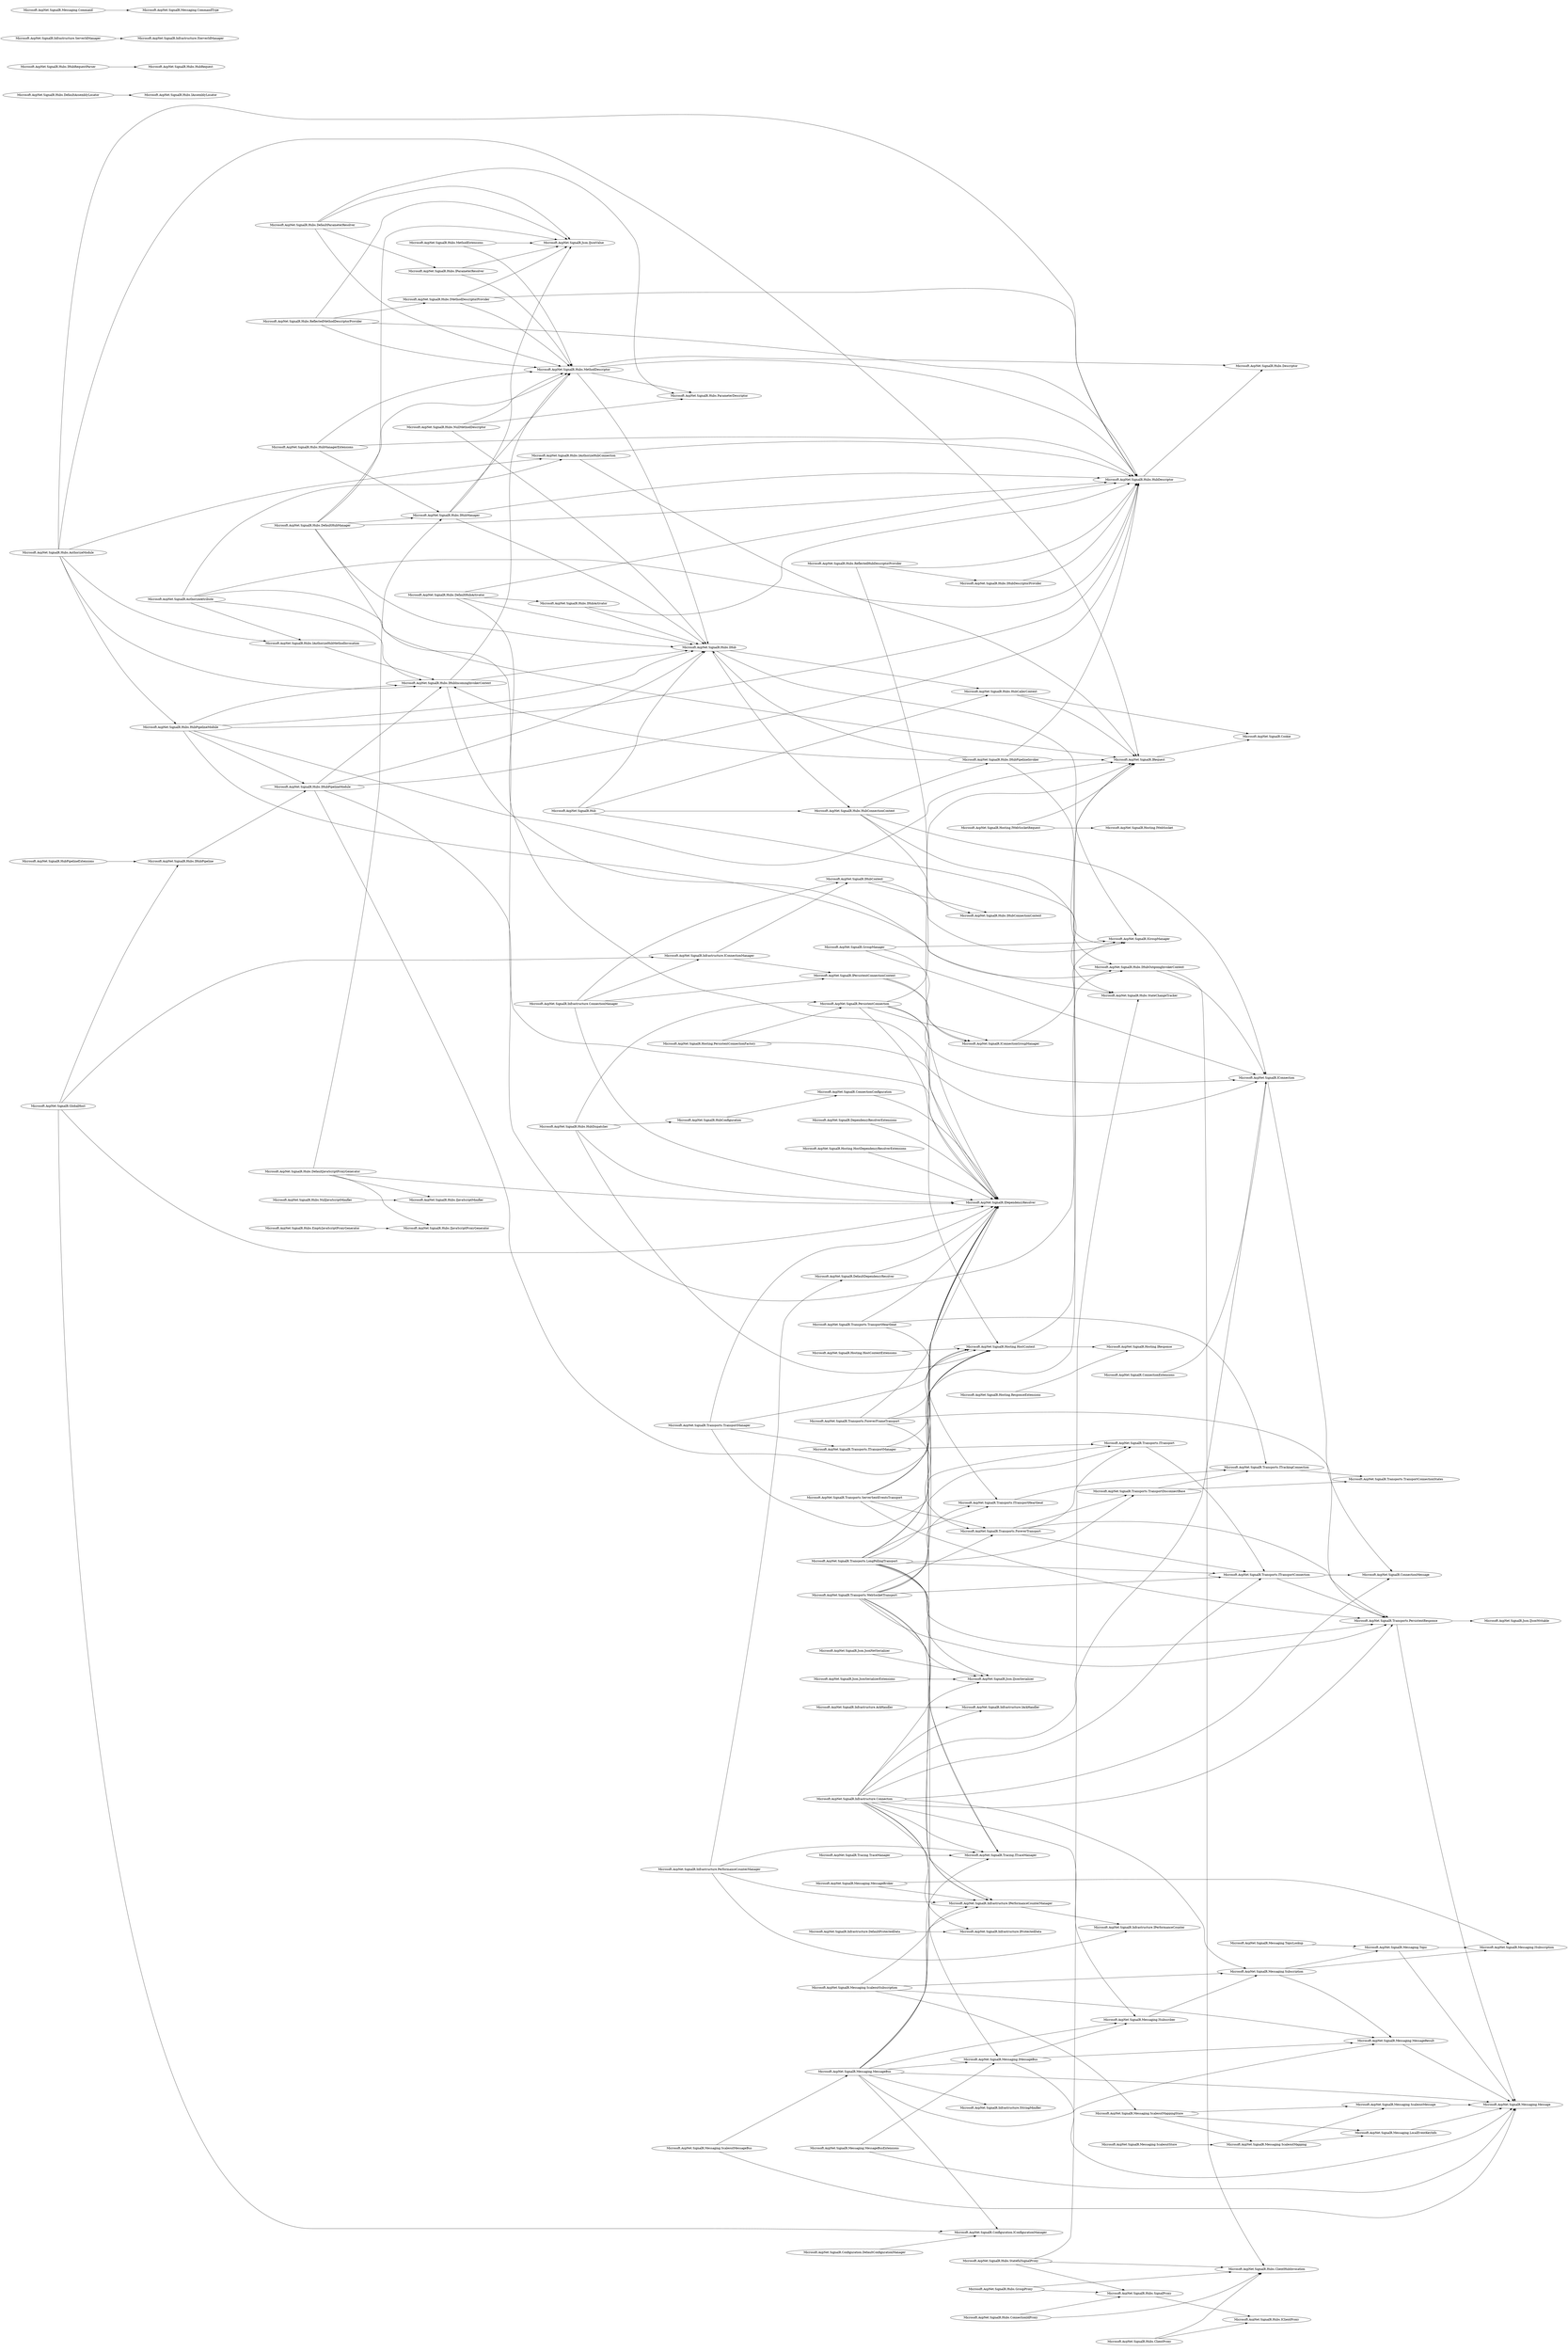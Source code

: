 digraph G {
    page="40,60"; 
    ratio=auto;
    rankdir=LR;
    fontsize=10;
   "Microsoft.AspNet.SignalR.AuthorizeAttribute" -> { rank=none; "Microsoft.AspNet.SignalR.Hubs.HubDescriptor"; "Microsoft.AspNet.SignalR.Hubs.IAuthorizeHubConnection"; "Microsoft.AspNet.SignalR.Hubs.IAuthorizeHubMethodInvocation"; "Microsoft.AspNet.SignalR.Hubs.IHubIncomingInvokerContext"; "Microsoft.AspNet.SignalR.IRequest" }
   "Microsoft.AspNet.SignalR.Configuration.DefaultConfigurationManager" -> { rank=none; "Microsoft.AspNet.SignalR.Configuration.IConfigurationManager" }
   "Microsoft.AspNet.SignalR.ConnectionConfiguration" -> { rank=none; "Microsoft.AspNet.SignalR.IDependencyResolver" }
   "Microsoft.AspNet.SignalR.ConnectionExtensions" -> { rank=none; "Microsoft.AspNet.SignalR.IConnection" }
   "Microsoft.AspNet.SignalR.DefaultDependencyResolver" -> { rank=none; "Microsoft.AspNet.SignalR.IDependencyResolver" }
   "Microsoft.AspNet.SignalR.DependencyResolverExtensions" -> { rank=none; "Microsoft.AspNet.SignalR.IDependencyResolver" }
   "Microsoft.AspNet.SignalR.GlobalHost" -> { rank=none; "Microsoft.AspNet.SignalR.Configuration.IConfigurationManager"; "Microsoft.AspNet.SignalR.Hubs.IHubPipeline"; "Microsoft.AspNet.SignalR.IDependencyResolver"; "Microsoft.AspNet.SignalR.Infrastructure.IConnectionManager" }
   "Microsoft.AspNet.SignalR.GroupManager" -> { rank=none; "Microsoft.AspNet.SignalR.IConnection"; "Microsoft.AspNet.SignalR.IConnectionGroupManager"; "Microsoft.AspNet.SignalR.IGroupManager" }
   "Microsoft.AspNet.SignalR.Hosting.HostContext" -> { rank=none; "Microsoft.AspNet.SignalR.Hosting.IResponse"; "Microsoft.AspNet.SignalR.IRequest" }
   "Microsoft.AspNet.SignalR.Hosting.HostContextExtensions" -> { rank=none; "Microsoft.AspNet.SignalR.Hosting.HostContext" }
   "Microsoft.AspNet.SignalR.Hosting.HostDependencyResolverExtensions" -> { rank=none; "Microsoft.AspNet.SignalR.IDependencyResolver" }
   "Microsoft.AspNet.SignalR.Hosting.IWebSocketRequest" -> { rank=none; "Microsoft.AspNet.SignalR.Hosting.IWebSocket"; "Microsoft.AspNet.SignalR.IRequest" }
   "Microsoft.AspNet.SignalR.Hosting.PersistentConnectionFactory" -> { rank=none; "Microsoft.AspNet.SignalR.IDependencyResolver"; "Microsoft.AspNet.SignalR.PersistentConnection" }
   "Microsoft.AspNet.SignalR.Hosting.ResponseExtensions" -> { rank=none; "Microsoft.AspNet.SignalR.Hosting.IResponse" }
   "Microsoft.AspNet.SignalR.Hub" -> { rank=none; "Microsoft.AspNet.SignalR.Hubs.HubCallerContext"; "Microsoft.AspNet.SignalR.Hubs.HubConnectionContext"; "Microsoft.AspNet.SignalR.Hubs.IHub"; "Microsoft.AspNet.SignalR.IGroupManager" }
   "Microsoft.AspNet.SignalR.HubConfiguration" -> { rank=none; "Microsoft.AspNet.SignalR.ConnectionConfiguration" }
   "Microsoft.AspNet.SignalR.HubPipelineExtensions" -> { rank=none; "Microsoft.AspNet.SignalR.Hubs.IHubPipeline" }
   "Microsoft.AspNet.SignalR.Hubs.AuthorizeModule" -> { rank=none; "Microsoft.AspNet.SignalR.Hubs.HubDescriptor"; "Microsoft.AspNet.SignalR.Hubs.HubPipelineModule"; "Microsoft.AspNet.SignalR.Hubs.IAuthorizeHubConnection"; "Microsoft.AspNet.SignalR.Hubs.IAuthorizeHubMethodInvocation"; "Microsoft.AspNet.SignalR.Hubs.IHubIncomingInvokerContext"; "Microsoft.AspNet.SignalR.IRequest" }
   "Microsoft.AspNet.SignalR.Hubs.ClientProxy" -> { rank=none; "Microsoft.AspNet.SignalR.Hubs.ClientHubInvocation"; "Microsoft.AspNet.SignalR.Hubs.IClientProxy" }
   "Microsoft.AspNet.SignalR.Hubs.ConnectionIdProxy" -> { rank=none; "Microsoft.AspNet.SignalR.Hubs.ClientHubInvocation"; "Microsoft.AspNet.SignalR.Hubs.SignalProxy" }
   "Microsoft.AspNet.SignalR.Hubs.DefaultAssemblyLocator" -> { rank=none; "Microsoft.AspNet.SignalR.Hubs.IAssemblyLocator" }
   "Microsoft.AspNet.SignalR.Hubs.DefaultHubActivator" -> { rank=none; "Microsoft.AspNet.SignalR.Hubs.HubDescriptor"; "Microsoft.AspNet.SignalR.Hubs.IHub"; "Microsoft.AspNet.SignalR.Hubs.IHubActivator"; "Microsoft.AspNet.SignalR.IDependencyResolver" }
   "Microsoft.AspNet.SignalR.Hubs.DefaultHubManager" -> { rank=none; "Microsoft.AspNet.SignalR.Hubs.HubDescriptor"; "Microsoft.AspNet.SignalR.Hubs.IHub"; "Microsoft.AspNet.SignalR.Hubs.IHubManager"; "Microsoft.AspNet.SignalR.Hubs.MethodDescriptor"; "Microsoft.AspNet.SignalR.IDependencyResolver"; "Microsoft.AspNet.SignalR.Json.IJsonValue" }
   "Microsoft.AspNet.SignalR.Hubs.DefaultJavaScriptProxyGenerator" -> { rank=none; "Microsoft.AspNet.SignalR.Hubs.IHubManager"; "Microsoft.AspNet.SignalR.Hubs.IJavaScriptMinifier"; "Microsoft.AspNet.SignalR.Hubs.IJavaScriptProxyGenerator"; "Microsoft.AspNet.SignalR.IDependencyResolver" }
   "Microsoft.AspNet.SignalR.Hubs.DefaultParameterResolver" -> { rank=none; "Microsoft.AspNet.SignalR.Hubs.IParameterResolver"; "Microsoft.AspNet.SignalR.Hubs.MethodDescriptor"; "Microsoft.AspNet.SignalR.Hubs.ParameterDescriptor"; "Microsoft.AspNet.SignalR.Json.IJsonValue" }
   "Microsoft.AspNet.SignalR.Hubs.EmptyJavaScriptProxyGenerator" -> { rank=none; "Microsoft.AspNet.SignalR.Hubs.IJavaScriptProxyGenerator" }
   "Microsoft.AspNet.SignalR.Hubs.GroupProxy" -> { rank=none; "Microsoft.AspNet.SignalR.Hubs.ClientHubInvocation"; "Microsoft.AspNet.SignalR.Hubs.SignalProxy" }
   "Microsoft.AspNet.SignalR.Hubs.HubCallerContext" -> { rank=none; "Microsoft.AspNet.SignalR.Cookie"; "Microsoft.AspNet.SignalR.IRequest" }
   "Microsoft.AspNet.SignalR.Hubs.HubConnectionContext" -> { rank=none; "Microsoft.AspNet.SignalR.Hubs.IHubConnectionContext"; "Microsoft.AspNet.SignalR.Hubs.IHubPipelineInvoker"; "Microsoft.AspNet.SignalR.Hubs.StateChangeTracker"; "Microsoft.AspNet.SignalR.IConnection" }
   "Microsoft.AspNet.SignalR.Hubs.HubDescriptor" -> { rank=none; "Microsoft.AspNet.SignalR.Hubs.Descriptor" }
   "Microsoft.AspNet.SignalR.Hubs.HubDispatcher" -> { rank=none; "Microsoft.AspNet.SignalR.Hosting.HostContext"; "Microsoft.AspNet.SignalR.HubConfiguration"; "Microsoft.AspNet.SignalR.IDependencyResolver"; "Microsoft.AspNet.SignalR.PersistentConnection" }
   "Microsoft.AspNet.SignalR.Hubs.HubManagerExtensions" -> { rank=none; "Microsoft.AspNet.SignalR.Hubs.HubDescriptor"; "Microsoft.AspNet.SignalR.Hubs.IHubManager"; "Microsoft.AspNet.SignalR.Hubs.MethodDescriptor" }
   "Microsoft.AspNet.SignalR.Hubs.HubPipelineModule" -> { rank=none; "Microsoft.AspNet.SignalR.Hubs.HubDescriptor"; "Microsoft.AspNet.SignalR.Hubs.IHub"; "Microsoft.AspNet.SignalR.Hubs.IHubIncomingInvokerContext"; "Microsoft.AspNet.SignalR.Hubs.IHubOutgoingInvokerContext"; "Microsoft.AspNet.SignalR.Hubs.IHubPipelineModule"; "Microsoft.AspNet.SignalR.IRequest" }
   "Microsoft.AspNet.SignalR.Hubs.IAuthorizeHubConnection" -> { rank=none; "Microsoft.AspNet.SignalR.Hubs.HubDescriptor"; "Microsoft.AspNet.SignalR.IRequest" }
   "Microsoft.AspNet.SignalR.Hubs.IAuthorizeHubMethodInvocation" -> { rank=none; "Microsoft.AspNet.SignalR.Hubs.IHubIncomingInvokerContext" }
   "Microsoft.AspNet.SignalR.Hubs.IHub" -> { rank=none; "Microsoft.AspNet.SignalR.Hubs.HubCallerContext"; "Microsoft.AspNet.SignalR.Hubs.HubConnectionContext"; "Microsoft.AspNet.SignalR.IGroupManager" }
   "Microsoft.AspNet.SignalR.Hubs.IHubActivator" -> { rank=none; "Microsoft.AspNet.SignalR.Hubs.HubDescriptor"; "Microsoft.AspNet.SignalR.Hubs.IHub" }
   "Microsoft.AspNet.SignalR.Hubs.IHubDescriptorProvider" -> { rank=none; "Microsoft.AspNet.SignalR.Hubs.HubDescriptor" }
   "Microsoft.AspNet.SignalR.Hubs.IHubIncomingInvokerContext" -> { rank=none; "Microsoft.AspNet.SignalR.Hubs.IHub"; "Microsoft.AspNet.SignalR.Hubs.MethodDescriptor"; "Microsoft.AspNet.SignalR.Hubs.StateChangeTracker" }
   "Microsoft.AspNet.SignalR.Hubs.IHubManager" -> { rank=none; "Microsoft.AspNet.SignalR.Hubs.HubDescriptor"; "Microsoft.AspNet.SignalR.Hubs.IHub"; "Microsoft.AspNet.SignalR.Hubs.MethodDescriptor"; "Microsoft.AspNet.SignalR.Json.IJsonValue" }
   "Microsoft.AspNet.SignalR.Hubs.IHubOutgoingInvokerContext" -> { rank=none; "Microsoft.AspNet.SignalR.Hubs.ClientHubInvocation"; "Microsoft.AspNet.SignalR.IConnection" }
   "Microsoft.AspNet.SignalR.Hubs.IHubPipeline" -> { rank=none; "Microsoft.AspNet.SignalR.Hubs.IHubPipelineModule" }
   "Microsoft.AspNet.SignalR.Hubs.IHubPipelineInvoker" -> { rank=none; "Microsoft.AspNet.SignalR.Hubs.HubDescriptor"; "Microsoft.AspNet.SignalR.Hubs.IHub"; "Microsoft.AspNet.SignalR.Hubs.IHubIncomingInvokerContext"; "Microsoft.AspNet.SignalR.Hubs.IHubOutgoingInvokerContext"; "Microsoft.AspNet.SignalR.IRequest" }
   "Microsoft.AspNet.SignalR.Hubs.IHubPipelineModule" -> { rank=none; "Microsoft.AspNet.SignalR.Hubs.HubDescriptor"; "Microsoft.AspNet.SignalR.Hubs.IHub"; "Microsoft.AspNet.SignalR.Hubs.IHubIncomingInvokerContext"; "Microsoft.AspNet.SignalR.Hubs.IHubOutgoingInvokerContext"; "Microsoft.AspNet.SignalR.IRequest" }
   "Microsoft.AspNet.SignalR.Hubs.IHubRequestParser" -> { rank=none; "Microsoft.AspNet.SignalR.Hubs.HubRequest" }
   "Microsoft.AspNet.SignalR.Hubs.IMethodDescriptorProvider" -> { rank=none; "Microsoft.AspNet.SignalR.Hubs.HubDescriptor"; "Microsoft.AspNet.SignalR.Hubs.MethodDescriptor"; "Microsoft.AspNet.SignalR.Json.IJsonValue" }
   "Microsoft.AspNet.SignalR.Hubs.IParameterResolver" -> { rank=none; "Microsoft.AspNet.SignalR.Hubs.MethodDescriptor"; "Microsoft.AspNet.SignalR.Json.IJsonValue" }
   "Microsoft.AspNet.SignalR.Hubs.MethodDescriptor" -> { rank=none; "Microsoft.AspNet.SignalR.Hubs.Descriptor"; "Microsoft.AspNet.SignalR.Hubs.HubDescriptor"; "Microsoft.AspNet.SignalR.Hubs.IHub"; "Microsoft.AspNet.SignalR.Hubs.ParameterDescriptor" }
   "Microsoft.AspNet.SignalR.Hubs.MethodExtensions" -> { rank=none; "Microsoft.AspNet.SignalR.Hubs.MethodDescriptor"; "Microsoft.AspNet.SignalR.Json.IJsonValue" }
   "Microsoft.AspNet.SignalR.Hubs.NullJavaScriptMinifier" -> { rank=none; "Microsoft.AspNet.SignalR.Hubs.IJavaScriptMinifier" }
   "Microsoft.AspNet.SignalR.Hubs.NullMethodDescriptor" -> { rank=none; "Microsoft.AspNet.SignalR.Hubs.IHub"; "Microsoft.AspNet.SignalR.Hubs.MethodDescriptor"; "Microsoft.AspNet.SignalR.Hubs.ParameterDescriptor" }
   "Microsoft.AspNet.SignalR.Hubs.ReflectedHubDescriptorProvider" -> { rank=none; "Microsoft.AspNet.SignalR.Hubs.HubDescriptor"; "Microsoft.AspNet.SignalR.Hubs.IHubDescriptorProvider"; "Microsoft.AspNet.SignalR.IDependencyResolver" }
   "Microsoft.AspNet.SignalR.Hubs.ReflectedMethodDescriptorProvider" -> { rank=none; "Microsoft.AspNet.SignalR.Hubs.HubDescriptor"; "Microsoft.AspNet.SignalR.Hubs.IMethodDescriptorProvider"; "Microsoft.AspNet.SignalR.Hubs.MethodDescriptor"; "Microsoft.AspNet.SignalR.Json.IJsonValue" }
   "Microsoft.AspNet.SignalR.Hubs.SignalProxy" -> { rank=none; "Microsoft.AspNet.SignalR.Hubs.IClientProxy" }
   "Microsoft.AspNet.SignalR.Hubs.StatefulSignalProxy" -> { rank=none; "Microsoft.AspNet.SignalR.Hubs.ClientHubInvocation"; "Microsoft.AspNet.SignalR.Hubs.SignalProxy"; "Microsoft.AspNet.SignalR.Hubs.StateChangeTracker" }
   "Microsoft.AspNet.SignalR.IConnection" -> { rank=none; "Microsoft.AspNet.SignalR.ConnectionMessage" }
   "Microsoft.AspNet.SignalR.IConnectionGroupManager" -> { rank=none; "Microsoft.AspNet.SignalR.IGroupManager" }
   "Microsoft.AspNet.SignalR.IHubContext" -> { rank=none; "Microsoft.AspNet.SignalR.Hubs.IHubConnectionContext"; "Microsoft.AspNet.SignalR.IGroupManager" }
   "Microsoft.AspNet.SignalR.IPersistentConnectionContext" -> { rank=none; "Microsoft.AspNet.SignalR.IConnection"; "Microsoft.AspNet.SignalR.IConnectionGroupManager" }
   "Microsoft.AspNet.SignalR.IRequest" -> { rank=none; "Microsoft.AspNet.SignalR.Cookie" }
   "Microsoft.AspNet.SignalR.Infrastructure.AckHandler" -> { rank=none; "Microsoft.AspNet.SignalR.Infrastructure.IAckHandler" }
   "Microsoft.AspNet.SignalR.Infrastructure.Connection" -> { rank=none; "Microsoft.AspNet.SignalR.ConnectionMessage"; "Microsoft.AspNet.SignalR.IConnection"; "Microsoft.AspNet.SignalR.Infrastructure.IAckHandler"; "Microsoft.AspNet.SignalR.Infrastructure.IPerformanceCounterManager"; "Microsoft.AspNet.SignalR.Infrastructure.IProtectedData"; "Microsoft.AspNet.SignalR.Json.IJsonSerializer"; "Microsoft.AspNet.SignalR.Messaging.IMessageBus"; "Microsoft.AspNet.SignalR.Messaging.ISubscriber"; "Microsoft.AspNet.SignalR.Messaging.Subscription"; "Microsoft.AspNet.SignalR.Tracing.ITraceManager"; "Microsoft.AspNet.SignalR.Transports.ITransportConnection"; "Microsoft.AspNet.SignalR.Transports.PersistentResponse" }
   "Microsoft.AspNet.SignalR.Infrastructure.ConnectionManager" -> { rank=none; "Microsoft.AspNet.SignalR.IDependencyResolver"; "Microsoft.AspNet.SignalR.IHubContext"; "Microsoft.AspNet.SignalR.IPersistentConnectionContext"; "Microsoft.AspNet.SignalR.Infrastructure.IConnectionManager" }
   "Microsoft.AspNet.SignalR.Infrastructure.DefaultProtectedData" -> { rank=none; "Microsoft.AspNet.SignalR.Infrastructure.IProtectedData" }
   "Microsoft.AspNet.SignalR.Infrastructure.IConnectionManager" -> { rank=none; "Microsoft.AspNet.SignalR.IHubContext"; "Microsoft.AspNet.SignalR.IPersistentConnectionContext" }
   "Microsoft.AspNet.SignalR.Infrastructure.IPerformanceCounterManager" -> { rank=none; "Microsoft.AspNet.SignalR.Infrastructure.IPerformanceCounter" }
   "Microsoft.AspNet.SignalR.Infrastructure.PerformanceCounterManager" -> { rank=none; "Microsoft.AspNet.SignalR.DefaultDependencyResolver"; "Microsoft.AspNet.SignalR.Infrastructure.IPerformanceCounter"; "Microsoft.AspNet.SignalR.Infrastructure.IPerformanceCounterManager"; "Microsoft.AspNet.SignalR.Tracing.ITraceManager" }
   "Microsoft.AspNet.SignalR.Infrastructure.ServerIdManager" -> { rank=none; "Microsoft.AspNet.SignalR.Infrastructure.IServerIdManager" }
   "Microsoft.AspNet.SignalR.Json.JsonNetSerializer" -> { rank=none; "Microsoft.AspNet.SignalR.Json.IJsonSerializer" }
   "Microsoft.AspNet.SignalR.Json.JsonSerializerExtensions" -> { rank=none; "Microsoft.AspNet.SignalR.Json.IJsonSerializer" }
   "Microsoft.AspNet.SignalR.Messaging.Command" -> { rank=none; "Microsoft.AspNet.SignalR.Messaging.CommandType" }
   "Microsoft.AspNet.SignalR.Messaging.IMessageBus" -> { rank=none; "Microsoft.AspNet.SignalR.Messaging.ISubscriber"; "Microsoft.AspNet.SignalR.Messaging.Message"; "Microsoft.AspNet.SignalR.Messaging.MessageResult" }
   "Microsoft.AspNet.SignalR.Messaging.ISubscriber" -> { rank=none; "Microsoft.AspNet.SignalR.Messaging.Subscription" }
   "Microsoft.AspNet.SignalR.Messaging.LocalEventKeyInfo" -> { rank=none; "Microsoft.AspNet.SignalR.Messaging.Message" }
   "Microsoft.AspNet.SignalR.Messaging.MessageBroker" -> { rank=none; "Microsoft.AspNet.SignalR.Infrastructure.IPerformanceCounterManager"; "Microsoft.AspNet.SignalR.Messaging.ISubscription" }
   "Microsoft.AspNet.SignalR.Messaging.MessageBus" -> { rank=none; "Microsoft.AspNet.SignalR.Configuration.IConfigurationManager"; "Microsoft.AspNet.SignalR.IDependencyResolver"; "Microsoft.AspNet.SignalR.Infrastructure.IPerformanceCounterManager"; "Microsoft.AspNet.SignalR.Infrastructure.IStringMinifier"; "Microsoft.AspNet.SignalR.Messaging.IMessageBus"; "Microsoft.AspNet.SignalR.Messaging.ISubscriber"; "Microsoft.AspNet.SignalR.Messaging.Message"; "Microsoft.AspNet.SignalR.Messaging.MessageResult"; "Microsoft.AspNet.SignalR.Tracing.ITraceManager" }
   "Microsoft.AspNet.SignalR.Messaging.MessageBusExtensions" -> { rank=none; "Microsoft.AspNet.SignalR.Messaging.IMessageBus"; "Microsoft.AspNet.SignalR.Messaging.Message" }
   "Microsoft.AspNet.SignalR.Messaging.MessageResult" -> { rank=none; "Microsoft.AspNet.SignalR.Messaging.Message" }
   "Microsoft.AspNet.SignalR.Messaging.ScaleoutMapping" -> { rank=none; "Microsoft.AspNet.SignalR.Messaging.LocalEventKeyInfo"; "Microsoft.AspNet.SignalR.Messaging.ScaleoutMessage" }
   "Microsoft.AspNet.SignalR.Messaging.ScaleoutMappingStore" -> { rank=none; "Microsoft.AspNet.SignalR.Messaging.LocalEventKeyInfo"; "Microsoft.AspNet.SignalR.Messaging.ScaleoutMapping"; "Microsoft.AspNet.SignalR.Messaging.ScaleoutMessage" }
   "Microsoft.AspNet.SignalR.Messaging.ScaleoutMessage" -> { rank=none; "Microsoft.AspNet.SignalR.Messaging.Message" }
   "Microsoft.AspNet.SignalR.Messaging.ScaleoutMessageBus" -> { rank=none; "Microsoft.AspNet.SignalR.Messaging.Message"; "Microsoft.AspNet.SignalR.Messaging.MessageBus" }
   "Microsoft.AspNet.SignalR.Messaging.ScaleoutStore" -> { rank=none; "Microsoft.AspNet.SignalR.Messaging.ScaleoutMapping" }
   "Microsoft.AspNet.SignalR.Messaging.ScaleoutSubscription" -> { rank=none; "Microsoft.AspNet.SignalR.Infrastructure.IPerformanceCounterManager"; "Microsoft.AspNet.SignalR.Messaging.MessageResult"; "Microsoft.AspNet.SignalR.Messaging.ScaleoutMappingStore"; "Microsoft.AspNet.SignalR.Messaging.Subscription" }
   "Microsoft.AspNet.SignalR.Messaging.Subscription" -> { rank=none; "Microsoft.AspNet.SignalR.Messaging.ISubscription"; "Microsoft.AspNet.SignalR.Messaging.MessageResult"; "Microsoft.AspNet.SignalR.Messaging.Topic" }
   "Microsoft.AspNet.SignalR.Messaging.Topic" -> { rank=none; "Microsoft.AspNet.SignalR.Messaging.ISubscription"; "Microsoft.AspNet.SignalR.Messaging.Message" }
   "Microsoft.AspNet.SignalR.Messaging.TopicLookup" -> { rank=none; "Microsoft.AspNet.SignalR.Messaging.Topic" }
   "Microsoft.AspNet.SignalR.PersistentConnection" -> { rank=none; "Microsoft.AspNet.SignalR.Hosting.HostContext"; "Microsoft.AspNet.SignalR.IConnection"; "Microsoft.AspNet.SignalR.IConnectionGroupManager"; "Microsoft.AspNet.SignalR.IDependencyResolver"; "Microsoft.AspNet.SignalR.IRequest" }
   "Microsoft.AspNet.SignalR.Tracing.TraceManager" -> { rank=none; "Microsoft.AspNet.SignalR.Tracing.ITraceManager" }
   "Microsoft.AspNet.SignalR.Transports.ForeverFrameTransport" -> { rank=none; "Microsoft.AspNet.SignalR.Hosting.HostContext"; "Microsoft.AspNet.SignalR.IDependencyResolver"; "Microsoft.AspNet.SignalR.Transports.ForeverTransport"; "Microsoft.AspNet.SignalR.Transports.PersistentResponse" }
   "Microsoft.AspNet.SignalR.Transports.ForeverTransport" -> { rank=none; "Microsoft.AspNet.SignalR.Transports.ITransport"; "Microsoft.AspNet.SignalR.Transports.ITransportConnection"; "Microsoft.AspNet.SignalR.Transports.PersistentResponse"; "Microsoft.AspNet.SignalR.Transports.TransportDisconnectBase" }
   "Microsoft.AspNet.SignalR.Transports.ITrackingConnection" -> { rank=none; "Microsoft.AspNet.SignalR.Transports.TransportConnectionStates" }
   "Microsoft.AspNet.SignalR.Transports.ITransport" -> { rank=none; "Microsoft.AspNet.SignalR.Transports.ITransportConnection" }
   "Microsoft.AspNet.SignalR.Transports.ITransportConnection" -> { rank=none; "Microsoft.AspNet.SignalR.ConnectionMessage"; "Microsoft.AspNet.SignalR.Transports.PersistentResponse" }
   "Microsoft.AspNet.SignalR.Transports.ITransportHeartbeat" -> { rank=none; "Microsoft.AspNet.SignalR.Transports.ITrackingConnection" }
   "Microsoft.AspNet.SignalR.Transports.ITransportManager" -> { rank=none; "Microsoft.AspNet.SignalR.Hosting.HostContext"; "Microsoft.AspNet.SignalR.Transports.ITransport" }
   "Microsoft.AspNet.SignalR.Transports.LongPollingTransport" -> { rank=none; "Microsoft.AspNet.SignalR.Hosting.HostContext"; "Microsoft.AspNet.SignalR.IDependencyResolver"; "Microsoft.AspNet.SignalR.Infrastructure.IPerformanceCounterManager"; "Microsoft.AspNet.SignalR.Json.IJsonSerializer"; "Microsoft.AspNet.SignalR.Tracing.ITraceManager"; "Microsoft.AspNet.SignalR.Transports.ITransport"; "Microsoft.AspNet.SignalR.Transports.ITransportConnection"; "Microsoft.AspNet.SignalR.Transports.ITransportHeartbeat"; "Microsoft.AspNet.SignalR.Transports.PersistentResponse"; "Microsoft.AspNet.SignalR.Transports.TransportDisconnectBase" }
   "Microsoft.AspNet.SignalR.Transports.PersistentResponse" -> { rank=none; "Microsoft.AspNet.SignalR.Json.IJsonWritable"; "Microsoft.AspNet.SignalR.Messaging.Message" }
   "Microsoft.AspNet.SignalR.Transports.ServerSentEventsTransport" -> { rank=none; "Microsoft.AspNet.SignalR.Hosting.HostContext"; "Microsoft.AspNet.SignalR.IDependencyResolver"; "Microsoft.AspNet.SignalR.Transports.ForeverTransport"; "Microsoft.AspNet.SignalR.Transports.PersistentResponse" }
   "Microsoft.AspNet.SignalR.Transports.TransportDisconnectBase" -> { rank=none; "Microsoft.AspNet.SignalR.Transports.ITrackingConnection"; "Microsoft.AspNet.SignalR.Transports.TransportConnectionStates" }
   "Microsoft.AspNet.SignalR.Transports.TransportHeartbeat" -> { rank=none; "Microsoft.AspNet.SignalR.IDependencyResolver"; "Microsoft.AspNet.SignalR.Transports.ITrackingConnection"; "Microsoft.AspNet.SignalR.Transports.ITransportHeartbeat" }
   "Microsoft.AspNet.SignalR.Transports.TransportManager" -> { rank=none; "Microsoft.AspNet.SignalR.Hosting.HostContext"; "Microsoft.AspNet.SignalR.IDependencyResolver"; "Microsoft.AspNet.SignalR.Transports.ITransport"; "Microsoft.AspNet.SignalR.Transports.ITransportManager" }
   "Microsoft.AspNet.SignalR.Transports.WebSocketTransport" -> { rank=none; "Microsoft.AspNet.SignalR.Hosting.HostContext"; "Microsoft.AspNet.SignalR.IDependencyResolver"; "Microsoft.AspNet.SignalR.Infrastructure.IPerformanceCounterManager"; "Microsoft.AspNet.SignalR.Json.IJsonSerializer"; "Microsoft.AspNet.SignalR.Tracing.ITraceManager"; "Microsoft.AspNet.SignalR.Transports.ForeverTransport"; "Microsoft.AspNet.SignalR.Transports.ITransportConnection"; "Microsoft.AspNet.SignalR.Transports.ITransportHeartbeat"; "Microsoft.AspNet.SignalR.Transports.PersistentResponse" }
   }
